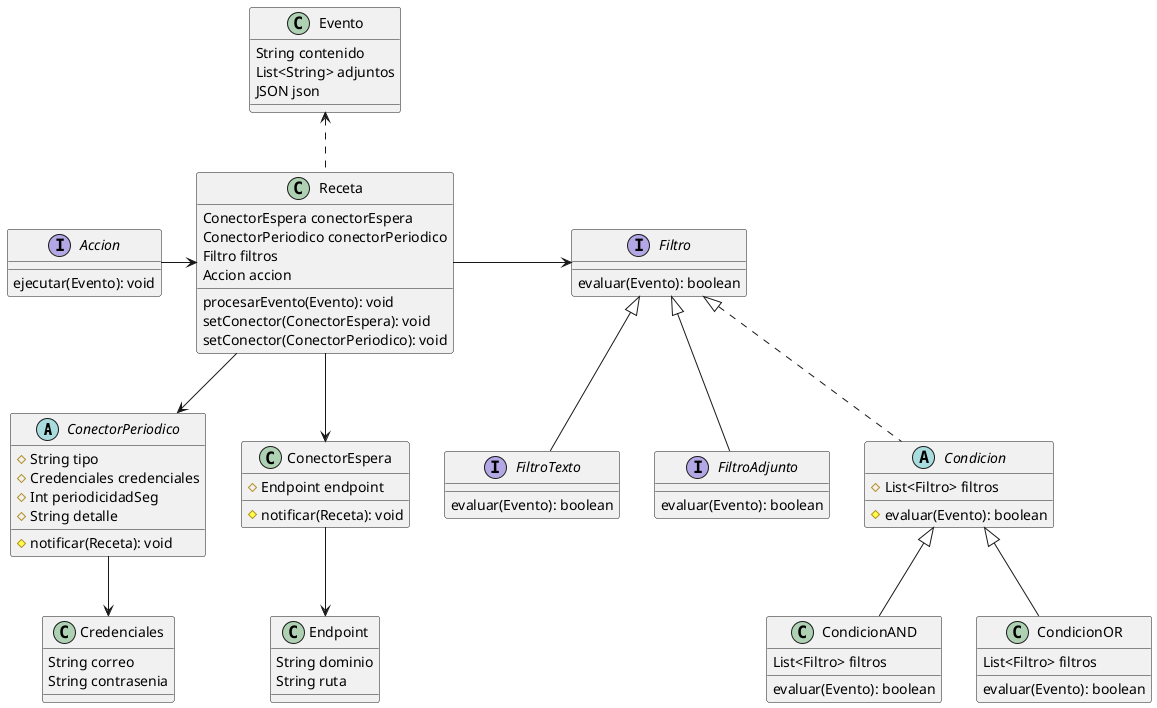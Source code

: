 @startuml
'https://plantuml.com/class-diagram

abstract class ConectorPeriodico {
    # String tipo
    # Credenciales credenciales
    # Int periodicidadSeg
    # String detalle
    # notificar(Receta): void
}

class ConectorEspera {
    # Endpoint endpoint
    # notificar(Receta): void
}

class Credenciales {
    String correo
    String contrasenia
}

class Endpoint {
    String dominio
    String ruta
}

class Evento {
    String contenido
    List<String> adjuntos
    JSON json
}

interface Filtro {
    evaluar(Evento): boolean
}

interface FiltroTexto implements Filtro {
    evaluar(Evento): boolean
}

interface FiltroAdjunto implements Filtro {
    evaluar(Evento): boolean
}

abstract class Condicion implements Filtro {
    # List<Filtro> filtros
    # evaluar(Evento): boolean
}

class CondicionAND extends Condicion {
    List<Filtro> filtros
    evaluar(Evento): boolean
}

class CondicionOR extends Condicion {
    List<Filtro> filtros
    evaluar(Evento): boolean
}

interface  Accion {
    ejecutar(Evento): void
}

class Receta {
    ConectorEspera conectorEspera
    ConectorPeriodico conectorPeriodico
    Filtro filtros
    Accion accion
    procesarEvento(Evento): void
    setConector(ConectorEspera): void
    setConector(ConectorPeriodico): void
}

Receta --> ConectorPeriodico
Receta --> ConectorEspera
Receta -> Filtro
Accion -> Receta
ConectorPeriodico --> Credenciales
ConectorEspera --> Endpoint
Evento <.. Receta

@enduml